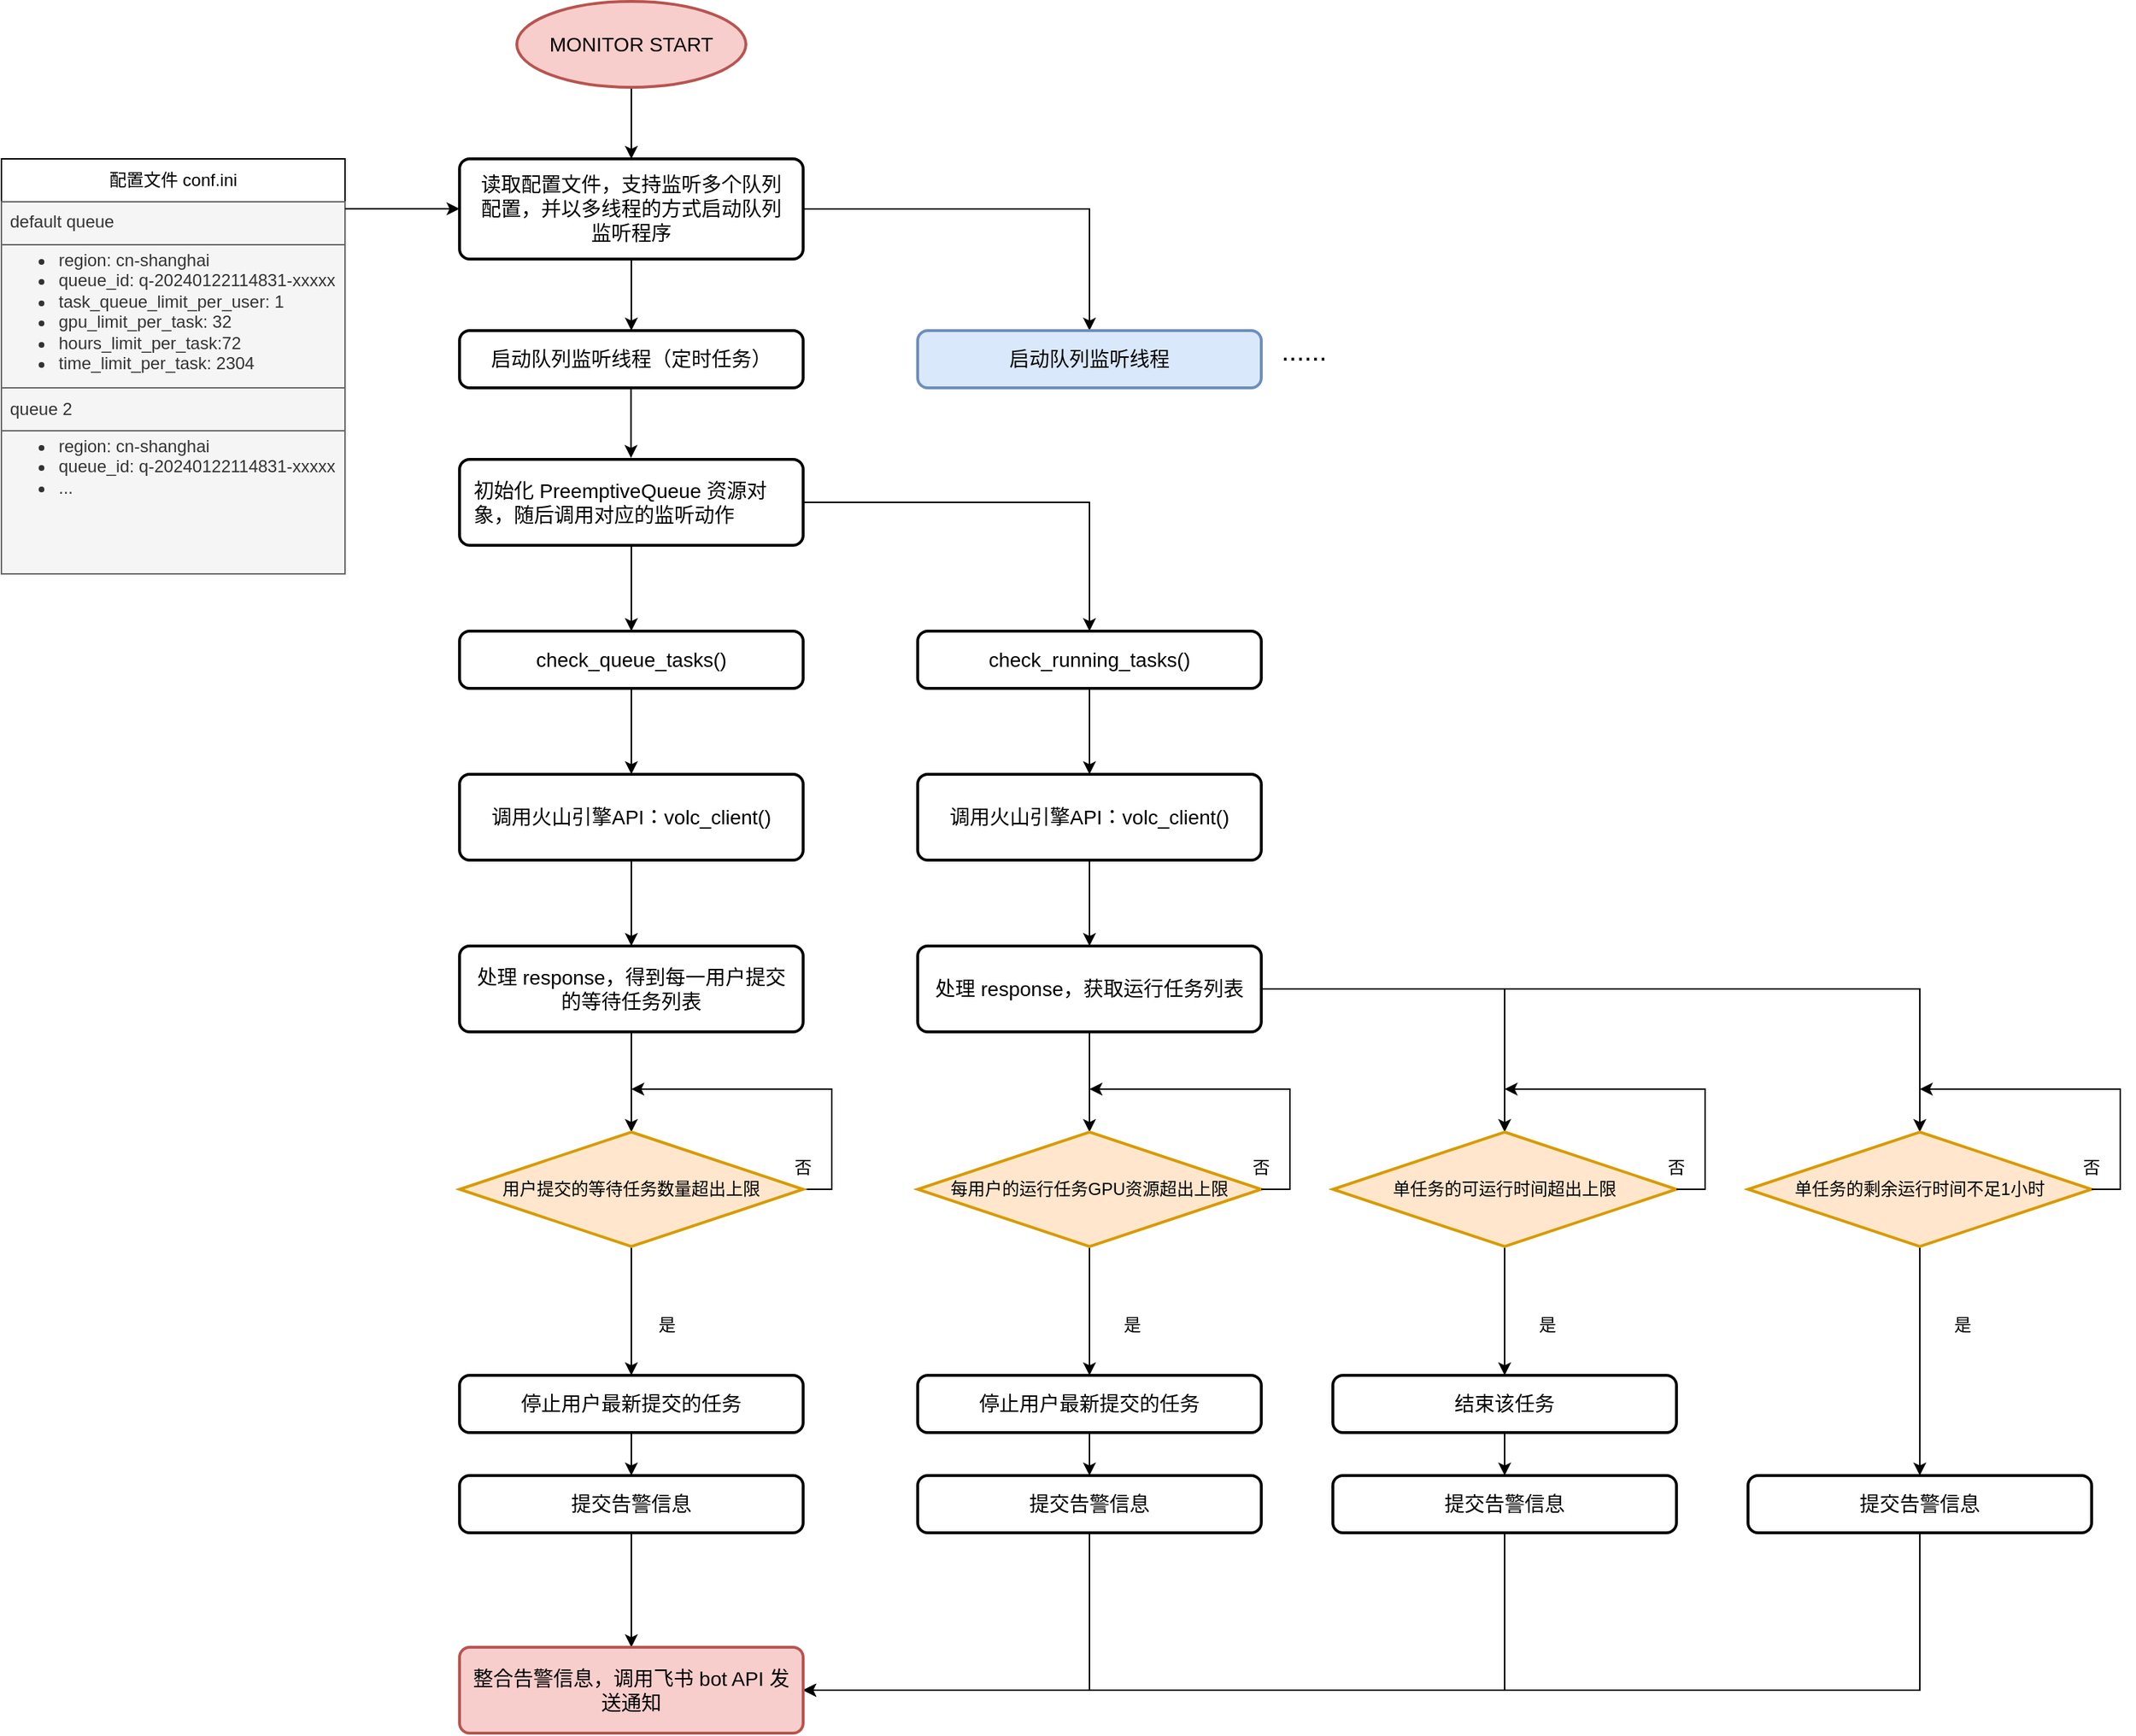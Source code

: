 <mxfile version="24.0.4" type="device" pages="2">
  <diagram name="flow-chat" id="GIrhPuon1AMU0L5ACHcF">
    <mxGraphModel dx="2924" dy="1196" grid="1" gridSize="10" guides="1" tooltips="1" connect="1" arrows="1" fold="1" page="1" pageScale="1" pageWidth="850" pageHeight="1100" math="1" shadow="0">
      <root>
        <mxCell id="0" />
        <mxCell id="1" parent="0" />
        <mxCell id="aLLWMUdCiFEa0aZxwGlS-18" style="edgeStyle=orthogonalEdgeStyle;rounded=0;orthogonalLoop=1;jettySize=auto;html=1;" parent="1" source="aLLWMUdCiFEa0aZxwGlS-1" target="aLLWMUdCiFEa0aZxwGlS-2" edge="1">
          <mxGeometry relative="1" as="geometry" />
        </mxCell>
        <mxCell id="aLLWMUdCiFEa0aZxwGlS-1" value="MONITOR START" style="strokeWidth=2;html=1;shape=mxgraph.flowchart.start_1;whiteSpace=wrap;fontSize=14;fillColor=#f8cecc;strokeColor=#b85450;" parent="1" vertex="1">
          <mxGeometry x="320" y="90" width="160" height="60" as="geometry" />
        </mxCell>
        <mxCell id="aLLWMUdCiFEa0aZxwGlS-15" style="edgeStyle=orthogonalEdgeStyle;rounded=0;orthogonalLoop=1;jettySize=auto;html=1;" parent="1" source="aLLWMUdCiFEa0aZxwGlS-2" target="aLLWMUdCiFEa0aZxwGlS-13" edge="1">
          <mxGeometry relative="1" as="geometry" />
        </mxCell>
        <mxCell id="aLLWMUdCiFEa0aZxwGlS-69" style="edgeStyle=orthogonalEdgeStyle;rounded=0;orthogonalLoop=1;jettySize=auto;html=1;" parent="1" source="aLLWMUdCiFEa0aZxwGlS-2" target="aLLWMUdCiFEa0aZxwGlS-12" edge="1">
          <mxGeometry relative="1" as="geometry" />
        </mxCell>
        <mxCell id="aLLWMUdCiFEa0aZxwGlS-2" value="读取配置文件，支持监听多个队列配置，并以多线程的方式启动队列监听程序" style="rounded=1;whiteSpace=wrap;html=1;absoluteArcSize=1;arcSize=14;strokeWidth=2;spacingLeft=8;spacingRight=8;align=center;fontSize=14;" parent="1" vertex="1">
          <mxGeometry x="280" y="200" width="240" height="70" as="geometry" />
        </mxCell>
        <mxCell id="aLLWMUdCiFEa0aZxwGlS-3" value="配置文件 conf.ini" style="swimlane;fontStyle=0;childLayout=stackLayout;horizontal=1;startSize=30;horizontalStack=0;resizeParent=1;resizeParentMax=0;resizeLast=0;collapsible=1;marginBottom=0;whiteSpace=wrap;html=1;" parent="1" vertex="1">
          <mxGeometry x="-40" y="200" width="240" height="290" as="geometry" />
        </mxCell>
        <mxCell id="aLLWMUdCiFEa0aZxwGlS-4" value="&lt;span style=&quot;background-color: initial;&quot;&gt;default queue&lt;/span&gt;" style="text;strokeColor=#666666;fillColor=#f5f5f5;align=left;verticalAlign=top;spacingLeft=4;spacingRight=4;overflow=hidden;points=[[0,0.5],[1,0.5]];portConstraint=eastwest;rotatable=0;whiteSpace=wrap;html=1;fontColor=#333333;" parent="aLLWMUdCiFEa0aZxwGlS-3" vertex="1">
          <mxGeometry y="30" width="240" height="30" as="geometry" />
        </mxCell>
        <mxCell id="aLLWMUdCiFEa0aZxwGlS-9" value="&lt;ul&gt;&lt;li&gt;region: cn-shanghai&lt;/li&gt;&lt;li&gt;queue_id: q-20240122114831-xxxxx&lt;/li&gt;&lt;li&gt;task_queue_limit_per_user: 1&lt;/li&gt;&lt;li&gt;gpu_limit_per_task: 32&lt;/li&gt;&lt;li&gt;hours_limit_per_task:72&lt;/li&gt;&lt;li&gt;time_limit_per_task: 2304&lt;/li&gt;&lt;/ul&gt;" style="text;strokeColor=#666666;fillColor=#f5f5f5;html=1;whiteSpace=wrap;verticalAlign=top;overflow=hidden;spacing=0;spacingTop=-13;fontColor=#333333;" parent="aLLWMUdCiFEa0aZxwGlS-3" vertex="1">
          <mxGeometry y="60" width="240" height="100" as="geometry" />
        </mxCell>
        <mxCell id="aLLWMUdCiFEa0aZxwGlS-5" value="queue 2" style="text;strokeColor=#666666;fillColor=#f5f5f5;align=left;verticalAlign=middle;spacingLeft=4;spacingRight=4;overflow=hidden;points=[[0,0.5],[1,0.5]];portConstraint=eastwest;rotatable=0;whiteSpace=wrap;html=1;fontColor=#333333;" parent="aLLWMUdCiFEa0aZxwGlS-3" vertex="1">
          <mxGeometry y="160" width="240" height="30" as="geometry" />
        </mxCell>
        <mxCell id="aLLWMUdCiFEa0aZxwGlS-10" value="&lt;ul&gt;&lt;li&gt;region: cn-shanghai&lt;/li&gt;&lt;li&gt;queue_id: q-20240122114831-xxxxx&lt;/li&gt;&lt;li&gt;...&lt;/li&gt;&lt;/ul&gt;" style="text;strokeColor=#666666;fillColor=#f5f5f5;html=1;whiteSpace=wrap;verticalAlign=top;overflow=hidden;spacing=0;spacingTop=-13;fontColor=#333333;" parent="aLLWMUdCiFEa0aZxwGlS-3" vertex="1">
          <mxGeometry y="190" width="240" height="100" as="geometry" />
        </mxCell>
        <mxCell id="aLLWMUdCiFEa0aZxwGlS-12" value="启动队列监听线程（定时任务）" style="rounded=1;whiteSpace=wrap;html=1;absoluteArcSize=1;arcSize=14;strokeWidth=2;spacingLeft=8;spacingRight=8;align=center;fontSize=14;" parent="1" vertex="1">
          <mxGeometry x="280" y="320" width="240" height="40" as="geometry" />
        </mxCell>
        <mxCell id="aLLWMUdCiFEa0aZxwGlS-13" value="启动队列监听线程" style="rounded=1;whiteSpace=wrap;html=1;absoluteArcSize=1;arcSize=14;strokeWidth=2;spacingLeft=8;spacingRight=8;align=center;fontSize=14;fillColor=#dae8fc;strokeColor=#6c8ebf;" parent="1" vertex="1">
          <mxGeometry x="600" y="320" width="240" height="40" as="geometry" />
        </mxCell>
        <mxCell id="aLLWMUdCiFEa0aZxwGlS-17" value="&lt;font style=&quot;font-size: 19px;&quot;&gt;......&lt;/font&gt;" style="text;strokeColor=none;align=center;fillColor=none;html=1;verticalAlign=middle;whiteSpace=wrap;rounded=0;" parent="1" vertex="1">
          <mxGeometry x="840" y="320" width="60" height="30" as="geometry" />
        </mxCell>
        <mxCell id="aLLWMUdCiFEa0aZxwGlS-36" style="edgeStyle=orthogonalEdgeStyle;rounded=0;orthogonalLoop=1;jettySize=auto;html=1;" parent="1" source="aLLWMUdCiFEa0aZxwGlS-19" target="aLLWMUdCiFEa0aZxwGlS-21" edge="1">
          <mxGeometry relative="1" as="geometry" />
        </mxCell>
        <mxCell id="aLLWMUdCiFEa0aZxwGlS-39" style="edgeStyle=orthogonalEdgeStyle;rounded=0;orthogonalLoop=1;jettySize=auto;html=1;" parent="1" source="aLLWMUdCiFEa0aZxwGlS-19" target="aLLWMUdCiFEa0aZxwGlS-23" edge="1">
          <mxGeometry relative="1" as="geometry" />
        </mxCell>
        <mxCell id="aLLWMUdCiFEa0aZxwGlS-19" value="初始化 PreemptiveQueue 资源对象，随后调用对应的监听动作" style="rounded=1;whiteSpace=wrap;html=1;absoluteArcSize=1;arcSize=14;strokeWidth=2;spacingLeft=8;spacingRight=8;align=left;fontSize=14;" parent="1" vertex="1">
          <mxGeometry x="280" y="410" width="240" height="60" as="geometry" />
        </mxCell>
        <mxCell id="aLLWMUdCiFEa0aZxwGlS-20" style="edgeStyle=orthogonalEdgeStyle;rounded=0;orthogonalLoop=1;jettySize=auto;html=1;entryX=0.601;entryY=-0.029;entryDx=0;entryDy=0;entryPerimeter=0;" parent="1" edge="1">
          <mxGeometry relative="1" as="geometry">
            <mxPoint x="399.76" y="360" as="sourcePoint" />
            <mxPoint x="399.76" y="409" as="targetPoint" />
          </mxGeometry>
        </mxCell>
        <mxCell id="aLLWMUdCiFEa0aZxwGlS-37" style="edgeStyle=orthogonalEdgeStyle;rounded=0;orthogonalLoop=1;jettySize=auto;html=1;" parent="1" source="aLLWMUdCiFEa0aZxwGlS-21" target="aLLWMUdCiFEa0aZxwGlS-24" edge="1">
          <mxGeometry relative="1" as="geometry" />
        </mxCell>
        <mxCell id="aLLWMUdCiFEa0aZxwGlS-21" value="check_queue_tasks()" style="rounded=1;whiteSpace=wrap;html=1;absoluteArcSize=1;arcSize=14;strokeWidth=2;spacingLeft=8;spacingRight=8;align=center;fontSize=14;" parent="1" vertex="1">
          <mxGeometry x="280" y="530" width="240" height="40" as="geometry" />
        </mxCell>
        <mxCell id="aLLWMUdCiFEa0aZxwGlS-67" style="edgeStyle=orthogonalEdgeStyle;rounded=0;orthogonalLoop=1;jettySize=auto;html=1;" parent="1" source="aLLWMUdCiFEa0aZxwGlS-23" target="aLLWMUdCiFEa0aZxwGlS-42" edge="1">
          <mxGeometry relative="1" as="geometry" />
        </mxCell>
        <mxCell id="aLLWMUdCiFEa0aZxwGlS-23" value="check_running_tasks()" style="rounded=1;whiteSpace=wrap;html=1;absoluteArcSize=1;arcSize=14;strokeWidth=2;spacingLeft=8;spacingRight=8;align=center;fontSize=14;" parent="1" vertex="1">
          <mxGeometry x="600" y="530" width="240" height="40" as="geometry" />
        </mxCell>
        <mxCell id="aLLWMUdCiFEa0aZxwGlS-38" style="edgeStyle=orthogonalEdgeStyle;rounded=0;orthogonalLoop=1;jettySize=auto;html=1;" parent="1" source="aLLWMUdCiFEa0aZxwGlS-24" target="aLLWMUdCiFEa0aZxwGlS-26" edge="1">
          <mxGeometry relative="1" as="geometry" />
        </mxCell>
        <mxCell id="aLLWMUdCiFEa0aZxwGlS-24" value="调用火山引擎API：volc_client()" style="rounded=1;whiteSpace=wrap;html=1;absoluteArcSize=1;arcSize=14;strokeWidth=2;spacingLeft=8;spacingRight=8;align=center;fontSize=14;" parent="1" vertex="1">
          <mxGeometry x="280" y="630" width="240" height="60" as="geometry" />
        </mxCell>
        <mxCell id="aLLWMUdCiFEa0aZxwGlS-30" style="edgeStyle=orthogonalEdgeStyle;rounded=0;orthogonalLoop=1;jettySize=auto;html=1;" parent="1" source="aLLWMUdCiFEa0aZxwGlS-26" target="aLLWMUdCiFEa0aZxwGlS-28" edge="1">
          <mxGeometry relative="1" as="geometry" />
        </mxCell>
        <mxCell id="aLLWMUdCiFEa0aZxwGlS-26" value="处理 response，得到每一用户提交的等待任务列表" style="rounded=1;whiteSpace=wrap;html=1;absoluteArcSize=1;arcSize=14;strokeWidth=2;spacingLeft=8;spacingRight=8;align=center;fontSize=14;" parent="1" vertex="1">
          <mxGeometry x="280" y="750" width="240" height="60" as="geometry" />
        </mxCell>
        <mxCell id="aLLWMUdCiFEa0aZxwGlS-31" style="edgeStyle=orthogonalEdgeStyle;rounded=0;orthogonalLoop=1;jettySize=auto;html=1;" parent="1" source="aLLWMUdCiFEa0aZxwGlS-28" target="aLLWMUdCiFEa0aZxwGlS-29" edge="1">
          <mxGeometry relative="1" as="geometry" />
        </mxCell>
        <mxCell id="aLLWMUdCiFEa0aZxwGlS-45" style="edgeStyle=orthogonalEdgeStyle;rounded=0;orthogonalLoop=1;jettySize=auto;html=1;" parent="1" source="aLLWMUdCiFEa0aZxwGlS-28" edge="1">
          <mxGeometry relative="1" as="geometry">
            <mxPoint x="400" y="850" as="targetPoint" />
            <Array as="points">
              <mxPoint x="540" y="920" />
              <mxPoint x="540" y="850" />
              <mxPoint x="520" y="850" />
            </Array>
          </mxGeometry>
        </mxCell>
        <mxCell id="aLLWMUdCiFEa0aZxwGlS-28" value="用户提交的等待任务数量超出上限" style="strokeWidth=2;html=1;shape=mxgraph.flowchart.decision;whiteSpace=wrap;fillColor=#ffe6cc;strokeColor=#d79b00;" parent="1" vertex="1">
          <mxGeometry x="280" y="880" width="240" height="80" as="geometry" />
        </mxCell>
        <mxCell id="aLLWMUdCiFEa0aZxwGlS-70" style="edgeStyle=orthogonalEdgeStyle;rounded=0;orthogonalLoop=1;jettySize=auto;html=1;" parent="1" source="aLLWMUdCiFEa0aZxwGlS-29" target="aLLWMUdCiFEa0aZxwGlS-50" edge="1">
          <mxGeometry relative="1" as="geometry" />
        </mxCell>
        <mxCell id="aLLWMUdCiFEa0aZxwGlS-29" value="停止用户最新提交的任务" style="rounded=1;whiteSpace=wrap;html=1;absoluteArcSize=1;arcSize=14;strokeWidth=2;spacingLeft=8;spacingRight=8;align=center;fontSize=14;" parent="1" vertex="1">
          <mxGeometry x="280" y="1050" width="240" height="40" as="geometry" />
        </mxCell>
        <mxCell id="aLLWMUdCiFEa0aZxwGlS-32" value="是" style="text;strokeColor=none;align=center;fillColor=none;html=1;verticalAlign=middle;whiteSpace=wrap;rounded=0;" parent="1" vertex="1">
          <mxGeometry x="395" y="1000" width="60" height="30" as="geometry" />
        </mxCell>
        <mxCell id="aLLWMUdCiFEa0aZxwGlS-41" value="" style="edgeStyle=none;orthogonalLoop=1;jettySize=auto;html=1;rounded=0;" parent="1" edge="1">
          <mxGeometry width="80" relative="1" as="geometry">
            <mxPoint x="200" y="234.9" as="sourcePoint" />
            <mxPoint x="280" y="234.9" as="targetPoint" />
            <Array as="points" />
          </mxGeometry>
        </mxCell>
        <mxCell id="aLLWMUdCiFEa0aZxwGlS-68" style="edgeStyle=orthogonalEdgeStyle;rounded=0;orthogonalLoop=1;jettySize=auto;html=1;" parent="1" source="aLLWMUdCiFEa0aZxwGlS-42" target="aLLWMUdCiFEa0aZxwGlS-43" edge="1">
          <mxGeometry relative="1" as="geometry" />
        </mxCell>
        <mxCell id="aLLWMUdCiFEa0aZxwGlS-42" value="调用火山引擎API：volc_client()" style="rounded=1;whiteSpace=wrap;html=1;absoluteArcSize=1;arcSize=14;strokeWidth=2;spacingLeft=8;spacingRight=8;align=center;fontSize=14;" parent="1" vertex="1">
          <mxGeometry x="600" y="630" width="240" height="60" as="geometry" />
        </mxCell>
        <mxCell id="aLLWMUdCiFEa0aZxwGlS-51" style="edgeStyle=orthogonalEdgeStyle;rounded=0;orthogonalLoop=1;jettySize=auto;html=1;" parent="1" source="aLLWMUdCiFEa0aZxwGlS-43" target="aLLWMUdCiFEa0aZxwGlS-47" edge="1">
          <mxGeometry relative="1" as="geometry" />
        </mxCell>
        <mxCell id="aLLWMUdCiFEa0aZxwGlS-52" style="edgeStyle=orthogonalEdgeStyle;rounded=0;orthogonalLoop=1;jettySize=auto;html=1;" parent="1" source="aLLWMUdCiFEa0aZxwGlS-43" target="aLLWMUdCiFEa0aZxwGlS-48" edge="1">
          <mxGeometry relative="1" as="geometry" />
        </mxCell>
        <mxCell id="aLLWMUdCiFEa0aZxwGlS-54" style="edgeStyle=orthogonalEdgeStyle;rounded=0;orthogonalLoop=1;jettySize=auto;html=1;" parent="1" source="aLLWMUdCiFEa0aZxwGlS-43" target="aLLWMUdCiFEa0aZxwGlS-49" edge="1">
          <mxGeometry relative="1" as="geometry" />
        </mxCell>
        <mxCell id="aLLWMUdCiFEa0aZxwGlS-43" value="处理 response，获取运行任务列表" style="rounded=1;whiteSpace=wrap;html=1;absoluteArcSize=1;arcSize=14;strokeWidth=2;spacingLeft=8;spacingRight=8;align=center;fontSize=14;" parent="1" vertex="1">
          <mxGeometry x="600" y="750" width="240" height="60" as="geometry" />
        </mxCell>
        <mxCell id="aLLWMUdCiFEa0aZxwGlS-46" value="否" style="text;strokeColor=none;align=center;fillColor=none;html=1;verticalAlign=middle;whiteSpace=wrap;rounded=0;" parent="1" vertex="1">
          <mxGeometry x="490" y="890" width="60" height="30" as="geometry" />
        </mxCell>
        <mxCell id="aLLWMUdCiFEa0aZxwGlS-61" style="edgeStyle=orthogonalEdgeStyle;rounded=0;orthogonalLoop=1;jettySize=auto;html=1;" parent="1" source="aLLWMUdCiFEa0aZxwGlS-47" target="aLLWMUdCiFEa0aZxwGlS-55" edge="1">
          <mxGeometry relative="1" as="geometry" />
        </mxCell>
        <mxCell id="aLLWMUdCiFEa0aZxwGlS-47" value="每用户的运行任务GPU资源超出上限" style="strokeWidth=2;html=1;shape=mxgraph.flowchart.decision;whiteSpace=wrap;fillColor=#ffe6cc;strokeColor=#d79b00;" parent="1" vertex="1">
          <mxGeometry x="600" y="880" width="240" height="80" as="geometry" />
        </mxCell>
        <mxCell id="aLLWMUdCiFEa0aZxwGlS-63" style="edgeStyle=orthogonalEdgeStyle;rounded=0;orthogonalLoop=1;jettySize=auto;html=1;" parent="1" source="aLLWMUdCiFEa0aZxwGlS-48" target="aLLWMUdCiFEa0aZxwGlS-56" edge="1">
          <mxGeometry relative="1" as="geometry" />
        </mxCell>
        <mxCell id="aLLWMUdCiFEa0aZxwGlS-48" value="单任务的可运行时间超出上限" style="strokeWidth=2;html=1;shape=mxgraph.flowchart.decision;whiteSpace=wrap;fillColor=#ffe6cc;strokeColor=#d79b00;" parent="1" vertex="1">
          <mxGeometry x="890" y="880" width="240" height="80" as="geometry" />
        </mxCell>
        <mxCell id="aLLWMUdCiFEa0aZxwGlS-66" style="edgeStyle=orthogonalEdgeStyle;rounded=0;orthogonalLoop=1;jettySize=auto;html=1;" parent="1" source="aLLWMUdCiFEa0aZxwGlS-49" target="aLLWMUdCiFEa0aZxwGlS-60" edge="1">
          <mxGeometry relative="1" as="geometry" />
        </mxCell>
        <mxCell id="aLLWMUdCiFEa0aZxwGlS-49" value="单任务的剩余运行时间不足1小时" style="strokeWidth=2;html=1;shape=mxgraph.flowchart.decision;whiteSpace=wrap;fillColor=#ffe6cc;strokeColor=#d79b00;" parent="1" vertex="1">
          <mxGeometry x="1180" y="880" width="240" height="80" as="geometry" />
        </mxCell>
        <mxCell id="aLLWMUdCiFEa0aZxwGlS-76" style="edgeStyle=orthogonalEdgeStyle;rounded=0;orthogonalLoop=1;jettySize=auto;html=1;" parent="1" source="aLLWMUdCiFEa0aZxwGlS-50" target="aLLWMUdCiFEa0aZxwGlS-75" edge="1">
          <mxGeometry relative="1" as="geometry" />
        </mxCell>
        <mxCell id="aLLWMUdCiFEa0aZxwGlS-50" value="提交告警信息" style="rounded=1;whiteSpace=wrap;html=1;absoluteArcSize=1;arcSize=14;strokeWidth=2;spacingLeft=8;spacingRight=8;align=center;fontSize=14;" parent="1" vertex="1">
          <mxGeometry x="280" y="1120" width="240" height="40" as="geometry" />
        </mxCell>
        <mxCell id="aLLWMUdCiFEa0aZxwGlS-62" style="edgeStyle=orthogonalEdgeStyle;rounded=0;orthogonalLoop=1;jettySize=auto;html=1;" parent="1" source="aLLWMUdCiFEa0aZxwGlS-55" target="aLLWMUdCiFEa0aZxwGlS-58" edge="1">
          <mxGeometry relative="1" as="geometry" />
        </mxCell>
        <mxCell id="aLLWMUdCiFEa0aZxwGlS-55" value="停止用户最新提交的任务" style="rounded=1;whiteSpace=wrap;html=1;absoluteArcSize=1;arcSize=14;strokeWidth=2;spacingLeft=8;spacingRight=8;align=center;fontSize=14;" parent="1" vertex="1">
          <mxGeometry x="600" y="1050" width="240" height="40" as="geometry" />
        </mxCell>
        <mxCell id="aLLWMUdCiFEa0aZxwGlS-65" value="" style="edgeStyle=orthogonalEdgeStyle;rounded=0;orthogonalLoop=1;jettySize=auto;html=1;" parent="1" source="aLLWMUdCiFEa0aZxwGlS-56" target="aLLWMUdCiFEa0aZxwGlS-59" edge="1">
          <mxGeometry relative="1" as="geometry" />
        </mxCell>
        <mxCell id="aLLWMUdCiFEa0aZxwGlS-56" value="结束该任务" style="rounded=1;whiteSpace=wrap;html=1;absoluteArcSize=1;arcSize=14;strokeWidth=2;spacingLeft=8;spacingRight=8;align=center;fontSize=14;" parent="1" vertex="1">
          <mxGeometry x="890" y="1050" width="240" height="40" as="geometry" />
        </mxCell>
        <mxCell id="aLLWMUdCiFEa0aZxwGlS-77" style="edgeStyle=orthogonalEdgeStyle;rounded=0;orthogonalLoop=1;jettySize=auto;html=1;entryX=1;entryY=0.5;entryDx=0;entryDy=0;" parent="1" source="aLLWMUdCiFEa0aZxwGlS-58" target="aLLWMUdCiFEa0aZxwGlS-75" edge="1">
          <mxGeometry relative="1" as="geometry">
            <Array as="points">
              <mxPoint x="720" y="1270" />
            </Array>
          </mxGeometry>
        </mxCell>
        <mxCell id="aLLWMUdCiFEa0aZxwGlS-58" value="提交告警信息" style="rounded=1;whiteSpace=wrap;html=1;absoluteArcSize=1;arcSize=14;strokeWidth=2;spacingLeft=8;spacingRight=8;align=center;fontSize=14;" parent="1" vertex="1">
          <mxGeometry x="600" y="1120" width="240" height="40" as="geometry" />
        </mxCell>
        <mxCell id="aLLWMUdCiFEa0aZxwGlS-78" style="edgeStyle=orthogonalEdgeStyle;rounded=0;orthogonalLoop=1;jettySize=auto;html=1;entryX=1;entryY=0.5;entryDx=0;entryDy=0;" parent="1" source="aLLWMUdCiFEa0aZxwGlS-59" target="aLLWMUdCiFEa0aZxwGlS-75" edge="1">
          <mxGeometry relative="1" as="geometry">
            <Array as="points">
              <mxPoint x="1010" y="1270" />
            </Array>
          </mxGeometry>
        </mxCell>
        <mxCell id="aLLWMUdCiFEa0aZxwGlS-59" value="提交告警信息" style="rounded=1;whiteSpace=wrap;html=1;absoluteArcSize=1;arcSize=14;strokeWidth=2;spacingLeft=8;spacingRight=8;align=center;fontSize=14;" parent="1" vertex="1">
          <mxGeometry x="890" y="1120" width="240" height="40" as="geometry" />
        </mxCell>
        <mxCell id="aLLWMUdCiFEa0aZxwGlS-79" style="edgeStyle=orthogonalEdgeStyle;rounded=0;orthogonalLoop=1;jettySize=auto;html=1;entryX=1;entryY=0.5;entryDx=0;entryDy=0;" parent="1" source="aLLWMUdCiFEa0aZxwGlS-60" target="aLLWMUdCiFEa0aZxwGlS-75" edge="1">
          <mxGeometry relative="1" as="geometry">
            <Array as="points">
              <mxPoint x="1300" y="1270" />
            </Array>
          </mxGeometry>
        </mxCell>
        <mxCell id="aLLWMUdCiFEa0aZxwGlS-60" value="提交告警信息" style="rounded=1;whiteSpace=wrap;html=1;absoluteArcSize=1;arcSize=14;strokeWidth=2;spacingLeft=8;spacingRight=8;align=center;fontSize=14;" parent="1" vertex="1">
          <mxGeometry x="1180" y="1120" width="240" height="40" as="geometry" />
        </mxCell>
        <mxCell id="aLLWMUdCiFEa0aZxwGlS-75" value="整合告警信息，调用飞书 bot API 发送通知" style="rounded=1;whiteSpace=wrap;html=1;absoluteArcSize=1;arcSize=14;strokeWidth=2;spacingLeft=8;spacingRight=8;align=center;fontSize=14;fillColor=#f8cecc;strokeColor=#b85450;" parent="1" vertex="1">
          <mxGeometry x="280" y="1240" width="240" height="60" as="geometry" />
        </mxCell>
        <mxCell id="vyTMp8wDwJdIPYJWFNQc-1" value="是" style="text;strokeColor=none;align=center;fillColor=none;html=1;verticalAlign=middle;whiteSpace=wrap;rounded=0;" parent="1" vertex="1">
          <mxGeometry x="720" y="1000" width="60" height="30" as="geometry" />
        </mxCell>
        <mxCell id="vyTMp8wDwJdIPYJWFNQc-2" value="是" style="text;strokeColor=none;align=center;fillColor=none;html=1;verticalAlign=middle;whiteSpace=wrap;rounded=0;" parent="1" vertex="1">
          <mxGeometry x="1010" y="1000" width="60" height="30" as="geometry" />
        </mxCell>
        <mxCell id="vyTMp8wDwJdIPYJWFNQc-3" value="是" style="text;strokeColor=none;align=center;fillColor=none;html=1;verticalAlign=middle;whiteSpace=wrap;rounded=0;" parent="1" vertex="1">
          <mxGeometry x="1300" y="1000" width="60" height="30" as="geometry" />
        </mxCell>
        <mxCell id="vyTMp8wDwJdIPYJWFNQc-4" style="edgeStyle=orthogonalEdgeStyle;rounded=0;orthogonalLoop=1;jettySize=auto;html=1;" parent="1" edge="1">
          <mxGeometry relative="1" as="geometry">
            <mxPoint x="720" y="850" as="targetPoint" />
            <Array as="points">
              <mxPoint x="860" y="920" />
              <mxPoint x="860" y="850" />
              <mxPoint x="840" y="850" />
            </Array>
            <mxPoint x="840" y="920" as="sourcePoint" />
          </mxGeometry>
        </mxCell>
        <mxCell id="vyTMp8wDwJdIPYJWFNQc-5" value="否" style="text;strokeColor=none;align=center;fillColor=none;html=1;verticalAlign=middle;whiteSpace=wrap;rounded=0;" parent="1" vertex="1">
          <mxGeometry x="810" y="890" width="60" height="30" as="geometry" />
        </mxCell>
        <mxCell id="vyTMp8wDwJdIPYJWFNQc-8" style="edgeStyle=orthogonalEdgeStyle;rounded=0;orthogonalLoop=1;jettySize=auto;html=1;" parent="1" edge="1">
          <mxGeometry relative="1" as="geometry">
            <mxPoint x="1010" y="850" as="targetPoint" />
            <Array as="points">
              <mxPoint x="1150" y="920" />
              <mxPoint x="1150" y="850" />
              <mxPoint x="1130" y="850" />
            </Array>
            <mxPoint x="1130" y="920" as="sourcePoint" />
          </mxGeometry>
        </mxCell>
        <mxCell id="vyTMp8wDwJdIPYJWFNQc-9" value="否" style="text;strokeColor=none;align=center;fillColor=none;html=1;verticalAlign=middle;whiteSpace=wrap;rounded=0;" parent="1" vertex="1">
          <mxGeometry x="1100" y="890" width="60" height="30" as="geometry" />
        </mxCell>
        <mxCell id="vyTMp8wDwJdIPYJWFNQc-10" style="edgeStyle=orthogonalEdgeStyle;rounded=0;orthogonalLoop=1;jettySize=auto;html=1;" parent="1" edge="1">
          <mxGeometry relative="1" as="geometry">
            <mxPoint x="1300" y="850" as="targetPoint" />
            <Array as="points">
              <mxPoint x="1440" y="920" />
              <mxPoint x="1440" y="850" />
              <mxPoint x="1420" y="850" />
            </Array>
            <mxPoint x="1420" y="920" as="sourcePoint" />
          </mxGeometry>
        </mxCell>
        <mxCell id="vyTMp8wDwJdIPYJWFNQc-11" value="否" style="text;strokeColor=none;align=center;fillColor=none;html=1;verticalAlign=middle;whiteSpace=wrap;rounded=0;" parent="1" vertex="1">
          <mxGeometry x="1390" y="890" width="60" height="30" as="geometry" />
        </mxCell>
      </root>
    </mxGraphModel>
  </diagram>
  <diagram id="ApR0JX4s0QQiu75dIPXz" name="Page-2">
    <mxGraphModel dx="2074" dy="1196" grid="1" gridSize="10" guides="1" tooltips="1" connect="1" arrows="1" fold="1" page="1" pageScale="1" pageWidth="850" pageHeight="1100" math="1" shadow="0">
      <root>
        <mxCell id="0" />
        <mxCell id="1" parent="0" />
        <mxCell id="hRCC4SsEcrKFCu25hdnB-1" value="User Table" style="shape=table;startSize=30;container=1;collapsible=0;childLayout=tableLayout;strokeColor=default;fontSize=16;" parent="1" vertex="1">
          <mxGeometry x="160" y="280" width="340" height="120" as="geometry" />
        </mxCell>
        <mxCell id="hRCC4SsEcrKFCu25hdnB-2" value="" style="shape=tableRow;horizontal=0;startSize=0;swimlaneHead=0;swimlaneBody=0;strokeColor=inherit;top=0;left=0;bottom=0;right=0;collapsible=0;dropTarget=0;fillColor=none;points=[[0,0.5],[1,0.5]];portConstraint=eastwest;fontSize=16;" parent="hRCC4SsEcrKFCu25hdnB-1" vertex="1">
          <mxGeometry y="30" width="340" height="30" as="geometry" />
        </mxCell>
        <mxCell id="hRCC4SsEcrKFCu25hdnB-3" value="user_id" style="shape=partialRectangle;html=1;whiteSpace=wrap;connectable=0;strokeColor=inherit;overflow=hidden;fillColor=none;top=0;left=0;bottom=0;right=0;pointerEvents=1;fontSize=16;" parent="hRCC4SsEcrKFCu25hdnB-2" vertex="1">
          <mxGeometry width="60" height="30" as="geometry">
            <mxRectangle width="60" height="30" as="alternateBounds" />
          </mxGeometry>
        </mxCell>
        <mxCell id="hRCC4SsEcrKFCu25hdnB-4" value="tasks" style="shape=partialRectangle;html=1;whiteSpace=wrap;connectable=0;strokeColor=inherit;overflow=hidden;fillColor=none;top=0;left=0;bottom=0;right=0;pointerEvents=1;fontSize=16;" parent="hRCC4SsEcrKFCu25hdnB-2" vertex="1">
          <mxGeometry x="60" width="167" height="30" as="geometry">
            <mxRectangle width="167" height="30" as="alternateBounds" />
          </mxGeometry>
        </mxCell>
        <mxCell id="hRCC4SsEcrKFCu25hdnB-5" value="" style="shape=partialRectangle;html=1;whiteSpace=wrap;connectable=0;strokeColor=inherit;overflow=hidden;fillColor=none;top=0;left=0;bottom=0;right=0;pointerEvents=1;fontSize=16;" parent="hRCC4SsEcrKFCu25hdnB-2" vertex="1">
          <mxGeometry x="227" width="113" height="30" as="geometry">
            <mxRectangle width="113" height="30" as="alternateBounds" />
          </mxGeometry>
        </mxCell>
        <mxCell id="hRCC4SsEcrKFCu25hdnB-6" value="" style="shape=tableRow;horizontal=0;startSize=0;swimlaneHead=0;swimlaneBody=0;strokeColor=inherit;top=0;left=0;bottom=0;right=0;collapsible=0;dropTarget=0;fillColor=none;points=[[0,0.5],[1,0.5]];portConstraint=eastwest;fontSize=16;" parent="hRCC4SsEcrKFCu25hdnB-1" vertex="1">
          <mxGeometry y="60" width="340" height="30" as="geometry" />
        </mxCell>
        <mxCell id="hRCC4SsEcrKFCu25hdnB-7" value="" style="shape=partialRectangle;html=1;whiteSpace=wrap;connectable=0;strokeColor=inherit;overflow=hidden;fillColor=none;top=0;left=0;bottom=0;right=0;pointerEvents=1;fontSize=16;" parent="hRCC4SsEcrKFCu25hdnB-6" vertex="1">
          <mxGeometry width="60" height="30" as="geometry">
            <mxRectangle width="60" height="30" as="alternateBounds" />
          </mxGeometry>
        </mxCell>
        <mxCell id="hRCC4SsEcrKFCu25hdnB-8" value="" style="shape=partialRectangle;html=1;whiteSpace=wrap;connectable=0;strokeColor=inherit;overflow=hidden;fillColor=none;top=0;left=0;bottom=0;right=0;pointerEvents=1;fontSize=16;" parent="hRCC4SsEcrKFCu25hdnB-6" vertex="1">
          <mxGeometry x="60" width="167" height="30" as="geometry">
            <mxRectangle width="167" height="30" as="alternateBounds" />
          </mxGeometry>
        </mxCell>
        <mxCell id="hRCC4SsEcrKFCu25hdnB-9" value="" style="shape=partialRectangle;html=1;whiteSpace=wrap;connectable=0;strokeColor=inherit;overflow=hidden;fillColor=none;top=0;left=0;bottom=0;right=0;pointerEvents=1;fontSize=16;" parent="hRCC4SsEcrKFCu25hdnB-6" vertex="1">
          <mxGeometry x="227" width="113" height="30" as="geometry">
            <mxRectangle width="113" height="30" as="alternateBounds" />
          </mxGeometry>
        </mxCell>
        <mxCell id="hRCC4SsEcrKFCu25hdnB-10" value="" style="shape=tableRow;horizontal=0;startSize=0;swimlaneHead=0;swimlaneBody=0;strokeColor=inherit;top=0;left=0;bottom=0;right=0;collapsible=0;dropTarget=0;fillColor=none;points=[[0,0.5],[1,0.5]];portConstraint=eastwest;fontSize=16;" parent="hRCC4SsEcrKFCu25hdnB-1" vertex="1">
          <mxGeometry y="90" width="340" height="30" as="geometry" />
        </mxCell>
        <mxCell id="hRCC4SsEcrKFCu25hdnB-11" value="" style="shape=partialRectangle;html=1;whiteSpace=wrap;connectable=0;strokeColor=inherit;overflow=hidden;fillColor=none;top=0;left=0;bottom=0;right=0;pointerEvents=1;fontSize=16;" parent="hRCC4SsEcrKFCu25hdnB-10" vertex="1">
          <mxGeometry width="60" height="30" as="geometry">
            <mxRectangle width="60" height="30" as="alternateBounds" />
          </mxGeometry>
        </mxCell>
        <mxCell id="hRCC4SsEcrKFCu25hdnB-12" value="" style="shape=partialRectangle;html=1;whiteSpace=wrap;connectable=0;strokeColor=inherit;overflow=hidden;fillColor=none;top=0;left=0;bottom=0;right=0;pointerEvents=1;fontSize=16;" parent="hRCC4SsEcrKFCu25hdnB-10" vertex="1">
          <mxGeometry x="60" width="167" height="30" as="geometry">
            <mxRectangle width="167" height="30" as="alternateBounds" />
          </mxGeometry>
        </mxCell>
        <mxCell id="hRCC4SsEcrKFCu25hdnB-13" value="" style="shape=partialRectangle;html=1;whiteSpace=wrap;connectable=0;strokeColor=inherit;overflow=hidden;fillColor=none;top=0;left=0;bottom=0;right=0;pointerEvents=1;fontSize=16;" parent="hRCC4SsEcrKFCu25hdnB-10" vertex="1">
          <mxGeometry x="227" width="113" height="30" as="geometry">
            <mxRectangle width="113" height="30" as="alternateBounds" />
          </mxGeometry>
        </mxCell>
      </root>
    </mxGraphModel>
  </diagram>
</mxfile>
